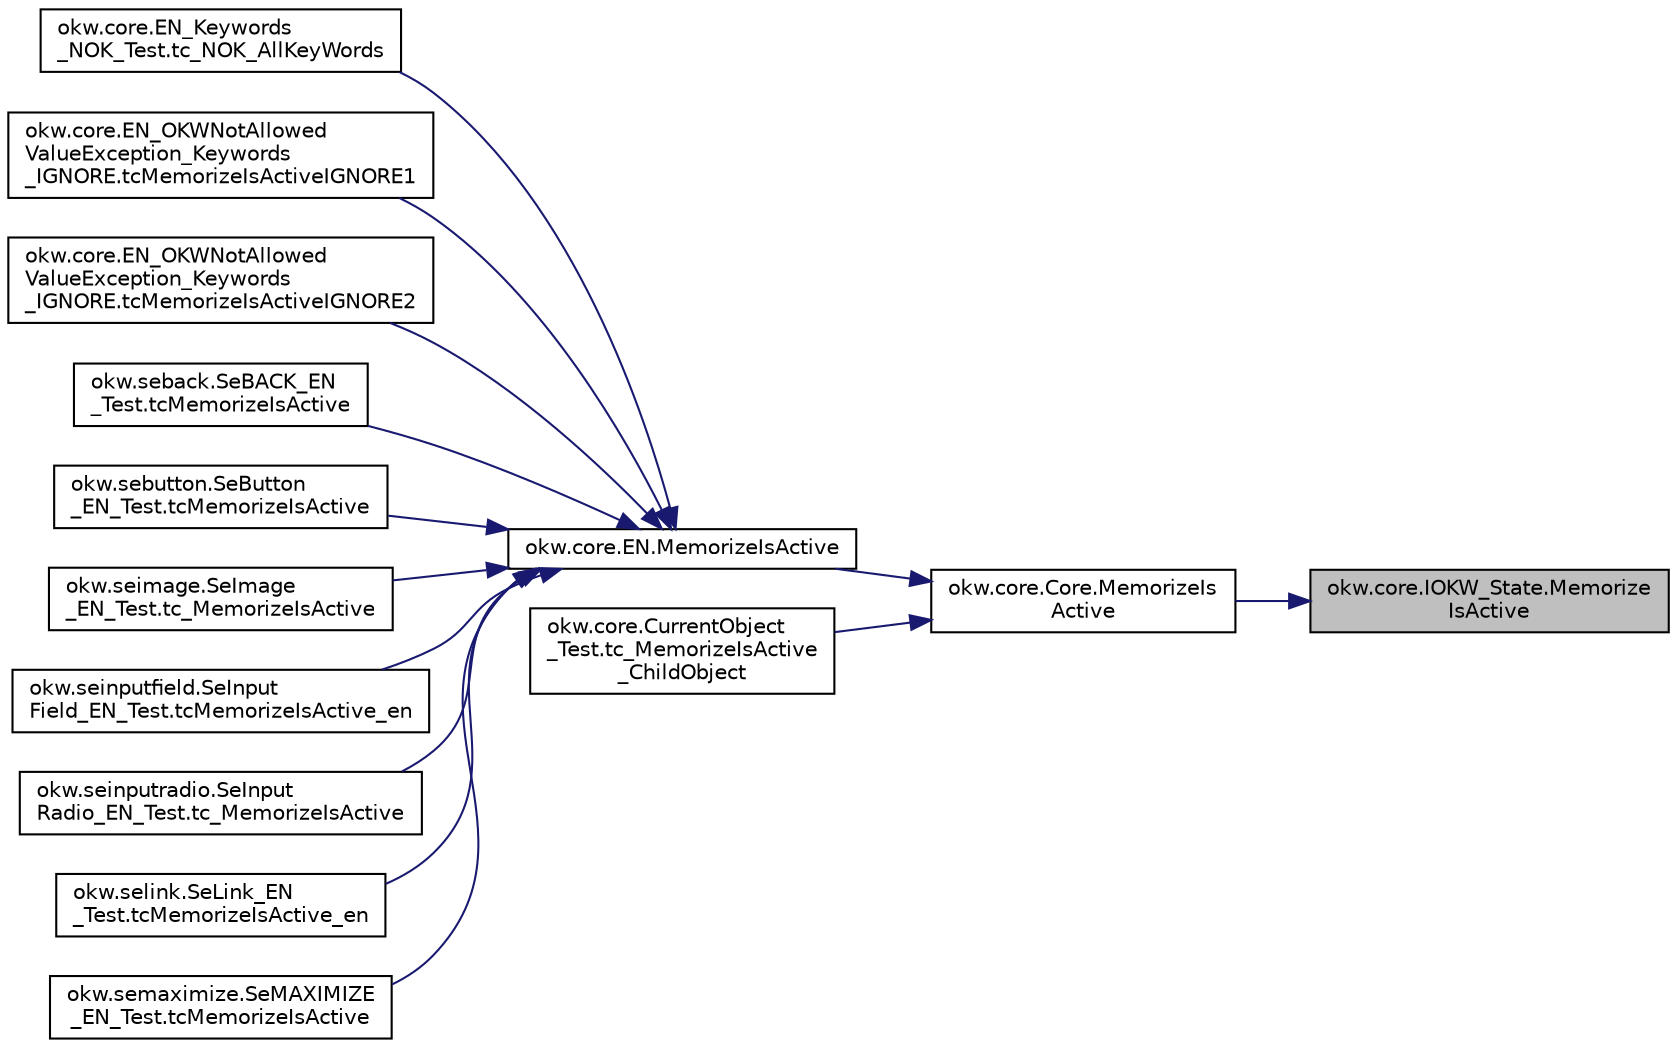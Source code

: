 digraph "okw.core.IOKW_State.MemorizeIsActive"
{
 // INTERACTIVE_SVG=YES
 // LATEX_PDF_SIZE
  edge [fontname="Helvetica",fontsize="10",labelfontname="Helvetica",labelfontsize="10"];
  node [fontname="Helvetica",fontsize="10",shape=record];
  rankdir="RL";
  Node1207 [label="okw.core.IOKW_State.Memorize\lIsActive",height=0.2,width=0.4,color="black", fillcolor="grey75", style="filled", fontcolor="black",tooltip="Merkt sich den Zustand des gegebenen Objekts."];
  Node1207 -> Node1208 [dir="back",color="midnightblue",fontsize="10",style="solid",fontname="Helvetica"];
  Node1208 [label="okw.core.Core.MemorizeIs\lActive",height=0.2,width=0.4,color="black", fillcolor="white", style="filled",URL="$classokw_1_1core_1_1_core.html#a69fb76c04f4cfaa44b65f5477768455c",tooltip="Merkt sich den Zustand des gegebenen Objekts."];
  Node1208 -> Node1209 [dir="back",color="midnightblue",fontsize="10",style="solid",fontname="Helvetica"];
  Node1209 [label="okw.core.EN.MemorizeIsActive",height=0.2,width=0.4,color="black", fillcolor="white", style="filled",URL="$classokw_1_1core_1_1_e_n.html#a935b5a215e8176e6abda9bc268f107f4",tooltip="Merkt sich den Zustand des gegebenen Objekts."];
  Node1209 -> Node1210 [dir="back",color="midnightblue",fontsize="10",style="solid",fontname="Helvetica"];
  Node1210 [label="okw.core.EN_Keywords\l_NOK_Test.tc_NOK_AllKeyWords",height=0.2,width=0.4,color="black", fillcolor="white", style="filled",URL="$classokw_1_1core_1_1_e_n___keywords___n_o_k___test.html#a81a960a2341dfb0e27da7871291c84dc",tooltip="Prüft methoden aufruf für einen einfachen Click."];
  Node1209 -> Node1211 [dir="back",color="midnightblue",fontsize="10",style="solid",fontname="Helvetica"];
  Node1211 [label="okw.core.EN_OKWNotAllowed\lValueException_Keywords\l_IGNORE.tcMemorizeIsActiveIGNORE1",height=0.2,width=0.4,color="black", fillcolor="white", style="filled",URL="$classokw_1_1core_1_1_e_n___o_k_w_not_allowed_value_exception___keywords___i_g_n_o_r_e.html#a6e44ea6f8c45474e652babb6966c380f",tooltip="Prüft ob \"${IGNORE} \" die Ausnahme okw.exceptions.OKWNotAllowedValueException auslöst."];
  Node1209 -> Node1212 [dir="back",color="midnightblue",fontsize="10",style="solid",fontname="Helvetica"];
  Node1212 [label="okw.core.EN_OKWNotAllowed\lValueException_Keywords\l_IGNORE.tcMemorizeIsActiveIGNORE2",height=0.2,width=0.4,color="black", fillcolor="white", style="filled",URL="$classokw_1_1core_1_1_e_n___o_k_w_not_allowed_value_exception___keywords___i_g_n_o_r_e.html#aecc232a734bfeaf3b7e1ca88028c6122",tooltip="Prüft ob \"\"${IGNORE}${TCN}\" die Ausnahme okw.exceptions.OKWNotAllowedValueException auslöst."];
  Node1209 -> Node1213 [dir="back",color="midnightblue",fontsize="10",style="solid",fontname="Helvetica"];
  Node1213 [label="okw.seback.SeBACK_EN\l_Test.tcMemorizeIsActive",height=0.2,width=0.4,color="black", fillcolor="white", style="filled",URL="$classokw_1_1seback_1_1_se_b_a_c_k___e_n___test.html#a26f50cce35ba3ae3962f7960f014d22e",tooltip="Teste das Schlüsselwort MemorizeIsActive( FN, MemKey ) eines SeBACK Prüfen."];
  Node1209 -> Node1214 [dir="back",color="midnightblue",fontsize="10",style="solid",fontname="Helvetica"];
  Node1214 [label="okw.sebutton.SeButton\l_EN_Test.tcMemorizeIsActive",height=0.2,width=0.4,color="black", fillcolor="white", style="filled",URL="$classokw_1_1sebutton_1_1_se_button___e_n___test.html#a805c21f2ed3d36163d3d7a621c5d5a12",tooltip="Test des Schlüsselwortes MemorizeIsActive für den GUI-Adapter SeButton."];
  Node1209 -> Node1215 [dir="back",color="midnightblue",fontsize="10",style="solid",fontname="Helvetica"];
  Node1215 [label="okw.seimage.SeImage\l_EN_Test.tc_MemorizeIsActive",height=0.2,width=0.4,color="black", fillcolor="white", style="filled",URL="$classokw_1_1seimage_1_1_se_image___e_n___test.html#a00332d6892cc87692d94a711a04d5266",tooltip="Prüft ob die VerifyIsActive die Ausnahme OKWFrameObjectMethodNotImplemented auslöst."];
  Node1209 -> Node1216 [dir="back",color="midnightblue",fontsize="10",style="solid",fontname="Helvetica"];
  Node1216 [label="okw.seinputfield.SeInput\lField_EN_Test.tcMemorizeIsActive_en",height=0.2,width=0.4,color="black", fillcolor="white", style="filled",URL="$classokw_1_1seinputfield_1_1_se_input_field___e_n___test.html#aec9138133f90fab3ea3311f80daaf450",tooltip="Teste das Schlüsselwort MemorizeIsActive( FN, MemKey ) eines SeInputText Prüfen."];
  Node1209 -> Node1217 [dir="back",color="midnightblue",fontsize="10",style="solid",fontname="Helvetica"];
  Node1217 [label="okw.seinputradio.SeInput\lRadio_EN_Test.tc_MemorizeIsActive",height=0.2,width=0.4,color="black", fillcolor="white", style="filled",URL="$classokw_1_1seinputradio_1_1_se_input_radio___e_n___test.html#a54c662ad4c09ebec05a774c1c2c77598",tooltip="Test des Schlüsselwortes MemorizeIsActive für den GUI-Adapter SeInputRadio."];
  Node1209 -> Node1218 [dir="back",color="midnightblue",fontsize="10",style="solid",fontname="Helvetica"];
  Node1218 [label="okw.selink.SeLink_EN\l_Test.tcMemorizeIsActive_en",height=0.2,width=0.4,color="black", fillcolor="white", style="filled",URL="$classokw_1_1selink_1_1_se_link___e_n___test.html#a797e724b08dde4a3bbd446f064b955b1",tooltip="Prüft ob die VerifyIsActive die Ausnahme OKWFrameObjectMethodNotImplemented auslöst."];
  Node1209 -> Node1219 [dir="back",color="midnightblue",fontsize="10",style="solid",fontname="Helvetica"];
  Node1219 [label="okw.semaximize.SeMAXIMIZE\l_EN_Test.tcMemorizeIsActive",height=0.2,width=0.4,color="black", fillcolor="white", style="filled",URL="$classokw_1_1semaximize_1_1_se_m_a_x_i_m_i_z_e___e_n___test.html#a6d18507b0b20cd401edab8c917c957af",tooltip="Teste das Schlüsselwort MemorizeIsActive( FN, MemKey ) eines SeMAXIMIZE Prüfen."];
  Node1208 -> Node1220 [dir="back",color="midnightblue",fontsize="10",style="solid",fontname="Helvetica"];
  Node1220 [label="okw.core.CurrentObject\l_Test.tc_MemorizeIsActive\l_ChildObject",height=0.2,width=0.4,color="black", fillcolor="white", style="filled",URL="$classokw_1_1core_1_1_current_object___test.html#a071092391826959809ec74f3c4d2ec59",tooltip="Testziel: Prüft den Aufruf der Methode MemorizeIsActive( FN, MemKey ) im ChildObject."];
}
